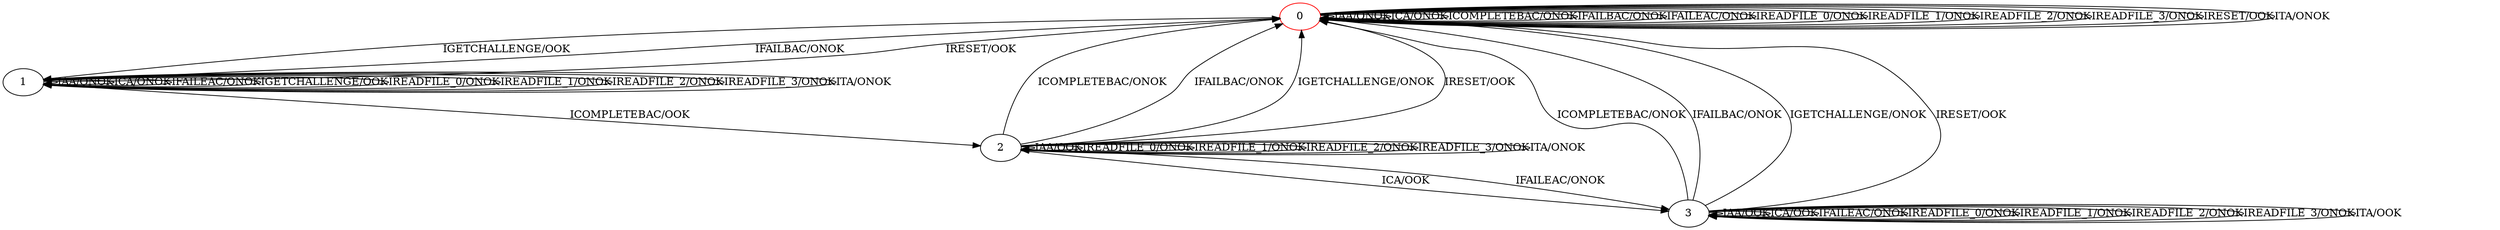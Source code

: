 digraph {
0 [color="red"]
1
2
3
0 -> 0 [label="IAA/ONOK"]
0 -> 0 [label="ICA/ONOK"]
0 -> 0 [label="ICOMPLETEBAC/ONOK"]
0 -> 0 [label="IFAILBAC/ONOK"]
0 -> 0 [label="IFAILEAC/ONOK"]
0 -> 1 [label="IGETCHALLENGE/OOK"]
0 -> 0 [label="IREADFILE_0/ONOK"]
0 -> 0 [label="IREADFILE_1/ONOK"]
0 -> 0 [label="IREADFILE_2/ONOK"]
0 -> 0 [label="IREADFILE_3/ONOK"]
0 -> 0 [label="IRESET/OOK"]
0 -> 0 [label="ITA/ONOK"]
1 -> 1 [label="IAA/ONOK"]
1 -> 1 [label="ICA/ONOK"]
1 -> 2 [label="ICOMPLETEBAC/OOK"]
1 -> 0 [label="IFAILBAC/ONOK"]
1 -> 1 [label="IFAILEAC/ONOK"]
1 -> 1 [label="IGETCHALLENGE/OOK"]
1 -> 1 [label="IREADFILE_0/ONOK"]
1 -> 1 [label="IREADFILE_1/ONOK"]
1 -> 1 [label="IREADFILE_2/ONOK"]
1 -> 1 [label="IREADFILE_3/ONOK"]
1 -> 0 [label="IRESET/OOK"]
1 -> 1 [label="ITA/ONOK"]
2 -> 2 [label="IAA/OOK"]
2 -> 3 [label="ICA/OOK"]
2 -> 0 [label="ICOMPLETEBAC/ONOK"]
2 -> 0 [label="IFAILBAC/ONOK"]
2 -> 3 [label="IFAILEAC/ONOK"]
2 -> 0 [label="IGETCHALLENGE/ONOK"]
2 -> 2 [label="IREADFILE_0/ONOK"]
2 -> 2 [label="IREADFILE_1/ONOK"]
2 -> 2 [label="IREADFILE_2/ONOK"]
2 -> 2 [label="IREADFILE_3/ONOK"]
2 -> 0 [label="IRESET/OOK"]
2 -> 2 [label="ITA/ONOK"]
3 -> 3 [label="IAA/OOK"]
3 -> 3 [label="ICA/OOK"]
3 -> 0 [label="ICOMPLETEBAC/ONOK"]
3 -> 0 [label="IFAILBAC/ONOK"]
3 -> 3 [label="IFAILEAC/ONOK"]
3 -> 0 [label="IGETCHALLENGE/ONOK"]
3 -> 3 [label="IREADFILE_0/ONOK"]
3 -> 3 [label="IREADFILE_1/ONOK"]
3 -> 3 [label="IREADFILE_2/ONOK"]
3 -> 3 [label="IREADFILE_3/ONOK"]
3 -> 0 [label="IRESET/OOK"]
3 -> 3 [label="ITA/OOK"]
}
